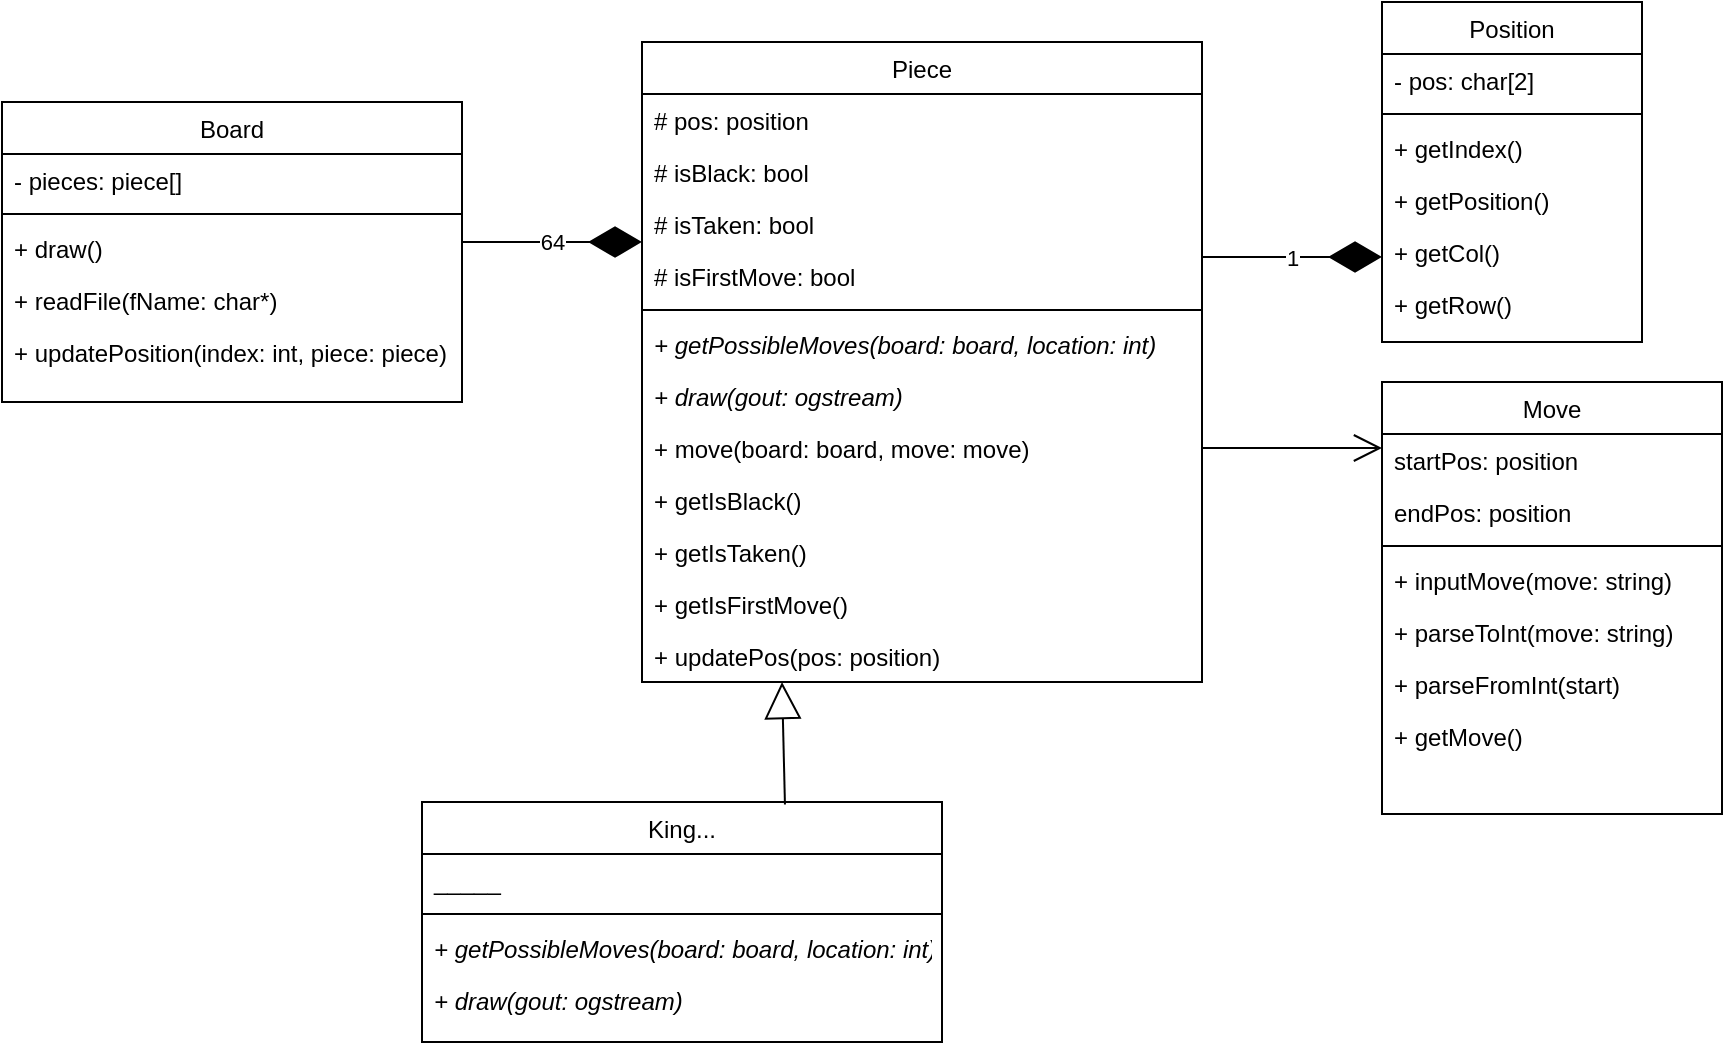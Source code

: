 <mxfile version="24.7.16">
  <diagram id="C5RBs43oDa-KdzZeNtuy" name="Page-1">
    <mxGraphModel dx="1877" dy="571" grid="1" gridSize="10" guides="1" tooltips="1" connect="1" arrows="1" fold="1" page="1" pageScale="1" pageWidth="827" pageHeight="1169" math="0" shadow="0">
      <root>
        <mxCell id="WIyWlLk6GJQsqaUBKTNV-0" />
        <mxCell id="WIyWlLk6GJQsqaUBKTNV-1" parent="WIyWlLk6GJQsqaUBKTNV-0" />
        <mxCell id="zkfFHV4jXpPFQw0GAbJ--6" value="Board" style="swimlane;fontStyle=0;align=center;verticalAlign=top;childLayout=stackLayout;horizontal=1;startSize=26;horizontalStack=0;resizeParent=1;resizeLast=0;collapsible=1;marginBottom=0;rounded=0;shadow=0;strokeWidth=1;" parent="WIyWlLk6GJQsqaUBKTNV-1" vertex="1">
          <mxGeometry x="-300" y="150" width="230" height="150" as="geometry">
            <mxRectangle x="-240" y="120" width="160" height="26" as="alternateBounds" />
          </mxGeometry>
        </mxCell>
        <mxCell id="zkfFHV4jXpPFQw0GAbJ--7" value="- pieces: piece[]" style="text;align=left;verticalAlign=top;spacingLeft=4;spacingRight=4;overflow=hidden;rotatable=0;points=[[0,0.5],[1,0.5]];portConstraint=eastwest;" parent="zkfFHV4jXpPFQw0GAbJ--6" vertex="1">
          <mxGeometry y="26" width="230" height="26" as="geometry" />
        </mxCell>
        <mxCell id="zkfFHV4jXpPFQw0GAbJ--9" value="" style="line;html=1;strokeWidth=1;align=left;verticalAlign=middle;spacingTop=-1;spacingLeft=3;spacingRight=3;rotatable=0;labelPosition=right;points=[];portConstraint=eastwest;" parent="zkfFHV4jXpPFQw0GAbJ--6" vertex="1">
          <mxGeometry y="52" width="230" height="8" as="geometry" />
        </mxCell>
        <mxCell id="zkfFHV4jXpPFQw0GAbJ--11" value="+ draw()" style="text;align=left;verticalAlign=top;spacingLeft=4;spacingRight=4;overflow=hidden;rotatable=0;points=[[0,0.5],[1,0.5]];portConstraint=eastwest;" parent="zkfFHV4jXpPFQw0GAbJ--6" vertex="1">
          <mxGeometry y="60" width="230" height="26" as="geometry" />
        </mxCell>
        <mxCell id="VeU1VYoFlJpd5k083fB2-39" value="+ readFile(fName: char*)" style="text;align=left;verticalAlign=top;spacingLeft=4;spacingRight=4;overflow=hidden;rotatable=0;points=[[0,0.5],[1,0.5]];portConstraint=eastwest;" parent="zkfFHV4jXpPFQw0GAbJ--6" vertex="1">
          <mxGeometry y="86" width="230" height="26" as="geometry" />
        </mxCell>
        <mxCell id="yvWeLZVJCDXFD2H0iATG-0" value="+ updatePosition(index: int, piece: piece)" style="text;align=left;verticalAlign=top;spacingLeft=4;spacingRight=4;overflow=hidden;rotatable=0;points=[[0,0.5],[1,0.5]];portConstraint=eastwest;" vertex="1" parent="zkfFHV4jXpPFQw0GAbJ--6">
          <mxGeometry y="112" width="230" height="26" as="geometry" />
        </mxCell>
        <mxCell id="zkfFHV4jXpPFQw0GAbJ--17" value="King..." style="swimlane;fontStyle=0;align=center;verticalAlign=top;childLayout=stackLayout;horizontal=1;startSize=26;horizontalStack=0;resizeParent=1;resizeLast=0;collapsible=1;marginBottom=0;rounded=0;shadow=0;strokeWidth=1;" parent="WIyWlLk6GJQsqaUBKTNV-1" vertex="1">
          <mxGeometry x="-90" y="500" width="260" height="120" as="geometry">
            <mxRectangle x="550" y="140" width="160" height="26" as="alternateBounds" />
          </mxGeometry>
        </mxCell>
        <mxCell id="zkfFHV4jXpPFQw0GAbJ--18" value="_____" style="text;align=left;verticalAlign=top;spacingLeft=4;spacingRight=4;overflow=hidden;rotatable=0;points=[[0,0.5],[1,0.5]];portConstraint=eastwest;" parent="zkfFHV4jXpPFQw0GAbJ--17" vertex="1">
          <mxGeometry y="26" width="260" height="26" as="geometry" />
        </mxCell>
        <mxCell id="zkfFHV4jXpPFQw0GAbJ--23" value="" style="line;html=1;strokeWidth=1;align=left;verticalAlign=middle;spacingTop=-1;spacingLeft=3;spacingRight=3;rotatable=0;labelPosition=right;points=[];portConstraint=eastwest;" parent="zkfFHV4jXpPFQw0GAbJ--17" vertex="1">
          <mxGeometry y="52" width="260" height="8" as="geometry" />
        </mxCell>
        <mxCell id="zkfFHV4jXpPFQw0GAbJ--24" value="+ getPossibleMoves(board: board, location: int)" style="text;align=left;verticalAlign=top;spacingLeft=4;spacingRight=4;overflow=hidden;rotatable=0;points=[[0,0.5],[1,0.5]];portConstraint=eastwest;fontStyle=2" parent="zkfFHV4jXpPFQw0GAbJ--17" vertex="1">
          <mxGeometry y="60" width="260" height="26" as="geometry" />
        </mxCell>
        <mxCell id="VeU1VYoFlJpd5k083fB2-38" value="+ draw(gout: ogstream)" style="text;align=left;verticalAlign=top;spacingLeft=4;spacingRight=4;overflow=hidden;rotatable=0;points=[[0,0.5],[1,0.5]];portConstraint=eastwest;fontStyle=2" parent="zkfFHV4jXpPFQw0GAbJ--17" vertex="1">
          <mxGeometry y="86" width="260" height="26" as="geometry" />
        </mxCell>
        <mxCell id="VeU1VYoFlJpd5k083fB2-0" value="Position" style="swimlane;fontStyle=0;align=center;verticalAlign=top;childLayout=stackLayout;horizontal=1;startSize=26;horizontalStack=0;resizeParent=1;resizeLast=0;collapsible=1;marginBottom=0;rounded=0;shadow=0;strokeWidth=1;" parent="WIyWlLk6GJQsqaUBKTNV-1" vertex="1">
          <mxGeometry x="390" y="100" width="130" height="170" as="geometry">
            <mxRectangle x="390" y="90" width="160" height="26" as="alternateBounds" />
          </mxGeometry>
        </mxCell>
        <mxCell id="VeU1VYoFlJpd5k083fB2-1" value="- pos: char[2]" style="text;align=left;verticalAlign=top;spacingLeft=4;spacingRight=4;overflow=hidden;rotatable=0;points=[[0,0.5],[1,0.5]];portConstraint=eastwest;" parent="VeU1VYoFlJpd5k083fB2-0" vertex="1">
          <mxGeometry y="26" width="130" height="26" as="geometry" />
        </mxCell>
        <mxCell id="VeU1VYoFlJpd5k083fB2-6" value="" style="line;html=1;strokeWidth=1;align=left;verticalAlign=middle;spacingTop=-1;spacingLeft=3;spacingRight=3;rotatable=0;labelPosition=right;points=[];portConstraint=eastwest;" parent="VeU1VYoFlJpd5k083fB2-0" vertex="1">
          <mxGeometry y="52" width="130" height="8" as="geometry" />
        </mxCell>
        <mxCell id="VeU1VYoFlJpd5k083fB2-7" value="+ getIndex()" style="text;align=left;verticalAlign=top;spacingLeft=4;spacingRight=4;overflow=hidden;rotatable=0;points=[[0,0.5],[1,0.5]];portConstraint=eastwest;" parent="VeU1VYoFlJpd5k083fB2-0" vertex="1">
          <mxGeometry y="60" width="130" height="26" as="geometry" />
        </mxCell>
        <mxCell id="VeU1VYoFlJpd5k083fB2-8" value="+ getPosition()" style="text;align=left;verticalAlign=top;spacingLeft=4;spacingRight=4;overflow=hidden;rotatable=0;points=[[0,0.5],[1,0.5]];portConstraint=eastwest;" parent="VeU1VYoFlJpd5k083fB2-0" vertex="1">
          <mxGeometry y="86" width="130" height="26" as="geometry" />
        </mxCell>
        <mxCell id="VeU1VYoFlJpd5k083fB2-40" value="+ getCol()" style="text;align=left;verticalAlign=top;spacingLeft=4;spacingRight=4;overflow=hidden;rotatable=0;points=[[0,0.5],[1,0.5]];portConstraint=eastwest;" parent="VeU1VYoFlJpd5k083fB2-0" vertex="1">
          <mxGeometry y="112" width="130" height="26" as="geometry" />
        </mxCell>
        <mxCell id="VeU1VYoFlJpd5k083fB2-41" value="+ getRow()" style="text;align=left;verticalAlign=top;spacingLeft=4;spacingRight=4;overflow=hidden;rotatable=0;points=[[0,0.5],[1,0.5]];portConstraint=eastwest;" parent="VeU1VYoFlJpd5k083fB2-0" vertex="1">
          <mxGeometry y="138" width="130" height="26" as="geometry" />
        </mxCell>
        <mxCell id="VeU1VYoFlJpd5k083fB2-9" value="Move" style="swimlane;fontStyle=0;align=center;verticalAlign=top;childLayout=stackLayout;horizontal=1;startSize=26;horizontalStack=0;resizeParent=1;resizeLast=0;collapsible=1;marginBottom=0;rounded=0;shadow=0;strokeWidth=1;" parent="WIyWlLk6GJQsqaUBKTNV-1" vertex="1">
          <mxGeometry x="390" y="290" width="170" height="216" as="geometry">
            <mxRectangle x="550" y="140" width="160" height="26" as="alternateBounds" />
          </mxGeometry>
        </mxCell>
        <mxCell id="VeU1VYoFlJpd5k083fB2-10" value="startPos: position" style="text;align=left;verticalAlign=top;spacingLeft=4;spacingRight=4;overflow=hidden;rotatable=0;points=[[0,0.5],[1,0.5]];portConstraint=eastwest;" parent="VeU1VYoFlJpd5k083fB2-9" vertex="1">
          <mxGeometry y="26" width="170" height="26" as="geometry" />
        </mxCell>
        <mxCell id="VeU1VYoFlJpd5k083fB2-11" value="endPos: position" style="text;align=left;verticalAlign=top;spacingLeft=4;spacingRight=4;overflow=hidden;rotatable=0;points=[[0,0.5],[1,0.5]];portConstraint=eastwest;rounded=0;shadow=0;html=0;" parent="VeU1VYoFlJpd5k083fB2-9" vertex="1">
          <mxGeometry y="52" width="170" height="26" as="geometry" />
        </mxCell>
        <mxCell id="VeU1VYoFlJpd5k083fB2-15" value="" style="line;html=1;strokeWidth=1;align=left;verticalAlign=middle;spacingTop=-1;spacingLeft=3;spacingRight=3;rotatable=0;labelPosition=right;points=[];portConstraint=eastwest;" parent="VeU1VYoFlJpd5k083fB2-9" vertex="1">
          <mxGeometry y="78" width="170" height="8" as="geometry" />
        </mxCell>
        <mxCell id="VeU1VYoFlJpd5k083fB2-16" value="+ inputMove(move: string)" style="text;align=left;verticalAlign=top;spacingLeft=4;spacingRight=4;overflow=hidden;rotatable=0;points=[[0,0.5],[1,0.5]];portConstraint=eastwest;" parent="VeU1VYoFlJpd5k083fB2-9" vertex="1">
          <mxGeometry y="86" width="170" height="26" as="geometry" />
        </mxCell>
        <mxCell id="VeU1VYoFlJpd5k083fB2-28" value="+ parseToInt(move: string)" style="text;align=left;verticalAlign=top;spacingLeft=4;spacingRight=4;overflow=hidden;rotatable=0;points=[[0,0.5],[1,0.5]];portConstraint=eastwest;" parent="VeU1VYoFlJpd5k083fB2-9" vertex="1">
          <mxGeometry y="112" width="170" height="26" as="geometry" />
        </mxCell>
        <mxCell id="PIS0FTzMmIUtze9gWJ4_-0" value="+ parseFromInt(start)" style="text;align=left;verticalAlign=top;spacingLeft=4;spacingRight=4;overflow=hidden;rotatable=0;points=[[0,0.5],[1,0.5]];portConstraint=eastwest;" parent="VeU1VYoFlJpd5k083fB2-9" vertex="1">
          <mxGeometry y="138" width="170" height="26" as="geometry" />
        </mxCell>
        <mxCell id="VeU1VYoFlJpd5k083fB2-30" value="+ getMove()" style="text;align=left;verticalAlign=top;spacingLeft=4;spacingRight=4;overflow=hidden;rotatable=0;points=[[0,0.5],[1,0.5]];portConstraint=eastwest;" parent="VeU1VYoFlJpd5k083fB2-9" vertex="1">
          <mxGeometry y="164" width="170" height="26" as="geometry" />
        </mxCell>
        <mxCell id="VeU1VYoFlJpd5k083fB2-18" value="Piece" style="swimlane;fontStyle=0;align=center;verticalAlign=top;childLayout=stackLayout;horizontal=1;startSize=26;horizontalStack=0;resizeParent=1;resizeLast=0;collapsible=1;marginBottom=0;rounded=0;shadow=0;strokeWidth=1;" parent="WIyWlLk6GJQsqaUBKTNV-1" vertex="1">
          <mxGeometry x="20" y="120" width="280" height="320" as="geometry">
            <mxRectangle x="20" y="120" width="160" height="26" as="alternateBounds" />
          </mxGeometry>
        </mxCell>
        <mxCell id="VeU1VYoFlJpd5k083fB2-19" value="# pos: position" style="text;align=left;verticalAlign=top;spacingLeft=4;spacingRight=4;overflow=hidden;rotatable=0;points=[[0,0.5],[1,0.5]];portConstraint=eastwest;" parent="VeU1VYoFlJpd5k083fB2-18" vertex="1">
          <mxGeometry y="26" width="280" height="26" as="geometry" />
        </mxCell>
        <mxCell id="VeU1VYoFlJpd5k083fB2-31" value="# isBlack: bool" style="text;align=left;verticalAlign=top;spacingLeft=4;spacingRight=4;overflow=hidden;rotatable=0;points=[[0,0.5],[1,0.5]];portConstraint=eastwest;" parent="VeU1VYoFlJpd5k083fB2-18" vertex="1">
          <mxGeometry y="52" width="280" height="26" as="geometry" />
        </mxCell>
        <mxCell id="VeU1VYoFlJpd5k083fB2-36" value="# isTaken: bool" style="text;align=left;verticalAlign=top;spacingLeft=4;spacingRight=4;overflow=hidden;rotatable=0;points=[[0,0.5],[1,0.5]];portConstraint=eastwest;" parent="VeU1VYoFlJpd5k083fB2-18" vertex="1">
          <mxGeometry y="78" width="280" height="26" as="geometry" />
        </mxCell>
        <mxCell id="PIS0FTzMmIUtze9gWJ4_-6" value="# isFirstMove: bool" style="text;align=left;verticalAlign=top;spacingLeft=4;spacingRight=4;overflow=hidden;rotatable=0;points=[[0,0.5],[1,0.5]];portConstraint=eastwest;" parent="VeU1VYoFlJpd5k083fB2-18" vertex="1">
          <mxGeometry y="104" width="280" height="26" as="geometry" />
        </mxCell>
        <mxCell id="VeU1VYoFlJpd5k083fB2-24" value="" style="line;html=1;strokeWidth=1;align=left;verticalAlign=middle;spacingTop=-1;spacingLeft=3;spacingRight=3;rotatable=0;labelPosition=right;points=[];portConstraint=eastwest;" parent="VeU1VYoFlJpd5k083fB2-18" vertex="1">
          <mxGeometry y="130" width="280" height="8" as="geometry" />
        </mxCell>
        <mxCell id="VeU1VYoFlJpd5k083fB2-25" value="+ getPossibleMoves(board: board, location: int)" style="text;align=left;verticalAlign=top;spacingLeft=4;spacingRight=4;overflow=hidden;rotatable=0;points=[[0,0.5],[1,0.5]];portConstraint=eastwest;fontStyle=2" parent="VeU1VYoFlJpd5k083fB2-18" vertex="1">
          <mxGeometry y="138" width="280" height="26" as="geometry" />
        </mxCell>
        <mxCell id="VeU1VYoFlJpd5k083fB2-29" value="+ draw(gout: ogstream)" style="text;align=left;verticalAlign=top;spacingLeft=4;spacingRight=4;overflow=hidden;rotatable=0;points=[[0,0.5],[1,0.5]];portConstraint=eastwest;fontStyle=2" parent="VeU1VYoFlJpd5k083fB2-18" vertex="1">
          <mxGeometry y="164" width="280" height="26" as="geometry" />
        </mxCell>
        <mxCell id="VeU1VYoFlJpd5k083fB2-35" value="+ move(board: board, move: move)" style="text;align=left;verticalAlign=top;spacingLeft=4;spacingRight=4;overflow=hidden;rotatable=0;points=[[0,0.5],[1,0.5]];portConstraint=eastwest;fontStyle=0" parent="VeU1VYoFlJpd5k083fB2-18" vertex="1">
          <mxGeometry y="190" width="280" height="26" as="geometry" />
        </mxCell>
        <mxCell id="VeU1VYoFlJpd5k083fB2-32" value="+ getIsBlack()" style="text;align=left;verticalAlign=top;spacingLeft=4;spacingRight=4;overflow=hidden;rotatable=0;points=[[0,0.5],[1,0.5]];portConstraint=eastwest;fontStyle=0" parent="VeU1VYoFlJpd5k083fB2-18" vertex="1">
          <mxGeometry y="216" width="280" height="26" as="geometry" />
        </mxCell>
        <mxCell id="VeU1VYoFlJpd5k083fB2-37" value="+ getIsTaken()" style="text;align=left;verticalAlign=top;spacingLeft=4;spacingRight=4;overflow=hidden;rotatable=0;points=[[0,0.5],[1,0.5]];portConstraint=eastwest;fontStyle=0" parent="VeU1VYoFlJpd5k083fB2-18" vertex="1">
          <mxGeometry y="242" width="280" height="26" as="geometry" />
        </mxCell>
        <mxCell id="PIS0FTzMmIUtze9gWJ4_-5" value="+ getIsFirstMove()" style="text;align=left;verticalAlign=top;spacingLeft=4;spacingRight=4;overflow=hidden;rotatable=0;points=[[0,0.5],[1,0.5]];portConstraint=eastwest;fontStyle=0" parent="VeU1VYoFlJpd5k083fB2-18" vertex="1">
          <mxGeometry y="268" width="280" height="26" as="geometry" />
        </mxCell>
        <mxCell id="yvWeLZVJCDXFD2H0iATG-1" value="+ updatePos(pos: position)" style="text;align=left;verticalAlign=top;spacingLeft=4;spacingRight=4;overflow=hidden;rotatable=0;points=[[0,0.5],[1,0.5]];portConstraint=eastwest;fontStyle=0" vertex="1" parent="VeU1VYoFlJpd5k083fB2-18">
          <mxGeometry y="294" width="280" height="26" as="geometry" />
        </mxCell>
        <mxCell id="VeU1VYoFlJpd5k083fB2-42" value="" style="endArrow=block;endSize=16;endFill=0;html=1;rounded=0;entryX=0.25;entryY=1;entryDx=0;entryDy=0;exitX=0.698;exitY=0.01;exitDx=0;exitDy=0;exitPerimeter=0;" parent="WIyWlLk6GJQsqaUBKTNV-1" source="zkfFHV4jXpPFQw0GAbJ--17" target="VeU1VYoFlJpd5k083fB2-18" edge="1">
          <mxGeometry width="160" relative="1" as="geometry">
            <mxPoint x="110" y="430" as="sourcePoint" />
            <mxPoint x="270" y="430" as="targetPoint" />
          </mxGeometry>
        </mxCell>
        <mxCell id="VeU1VYoFlJpd5k083fB2-43" value="64" style="endArrow=diamondThin;endFill=1;endSize=24;html=1;rounded=0;" parent="WIyWlLk6GJQsqaUBKTNV-1" edge="1">
          <mxGeometry width="160" relative="1" as="geometry">
            <mxPoint x="-70" y="220" as="sourcePoint" />
            <mxPoint x="20" y="220" as="targetPoint" />
          </mxGeometry>
        </mxCell>
        <mxCell id="VeU1VYoFlJpd5k083fB2-44" value="1" style="endArrow=diamondThin;endFill=1;endSize=24;html=1;rounded=0;" parent="WIyWlLk6GJQsqaUBKTNV-1" edge="1">
          <mxGeometry width="160" relative="1" as="geometry">
            <mxPoint x="300" y="227.5" as="sourcePoint" />
            <mxPoint x="390" y="227.5" as="targetPoint" />
            <mxPoint as="offset" />
          </mxGeometry>
        </mxCell>
        <mxCell id="VeU1VYoFlJpd5k083fB2-45" value="" style="endArrow=open;endFill=1;endSize=12;html=1;rounded=0;exitX=1;exitY=0.5;exitDx=0;exitDy=0;" parent="WIyWlLk6GJQsqaUBKTNV-1" source="VeU1VYoFlJpd5k083fB2-35" edge="1">
          <mxGeometry width="160" relative="1" as="geometry">
            <mxPoint x="310" y="320" as="sourcePoint" />
            <mxPoint x="390" y="323" as="targetPoint" />
          </mxGeometry>
        </mxCell>
      </root>
    </mxGraphModel>
  </diagram>
</mxfile>
